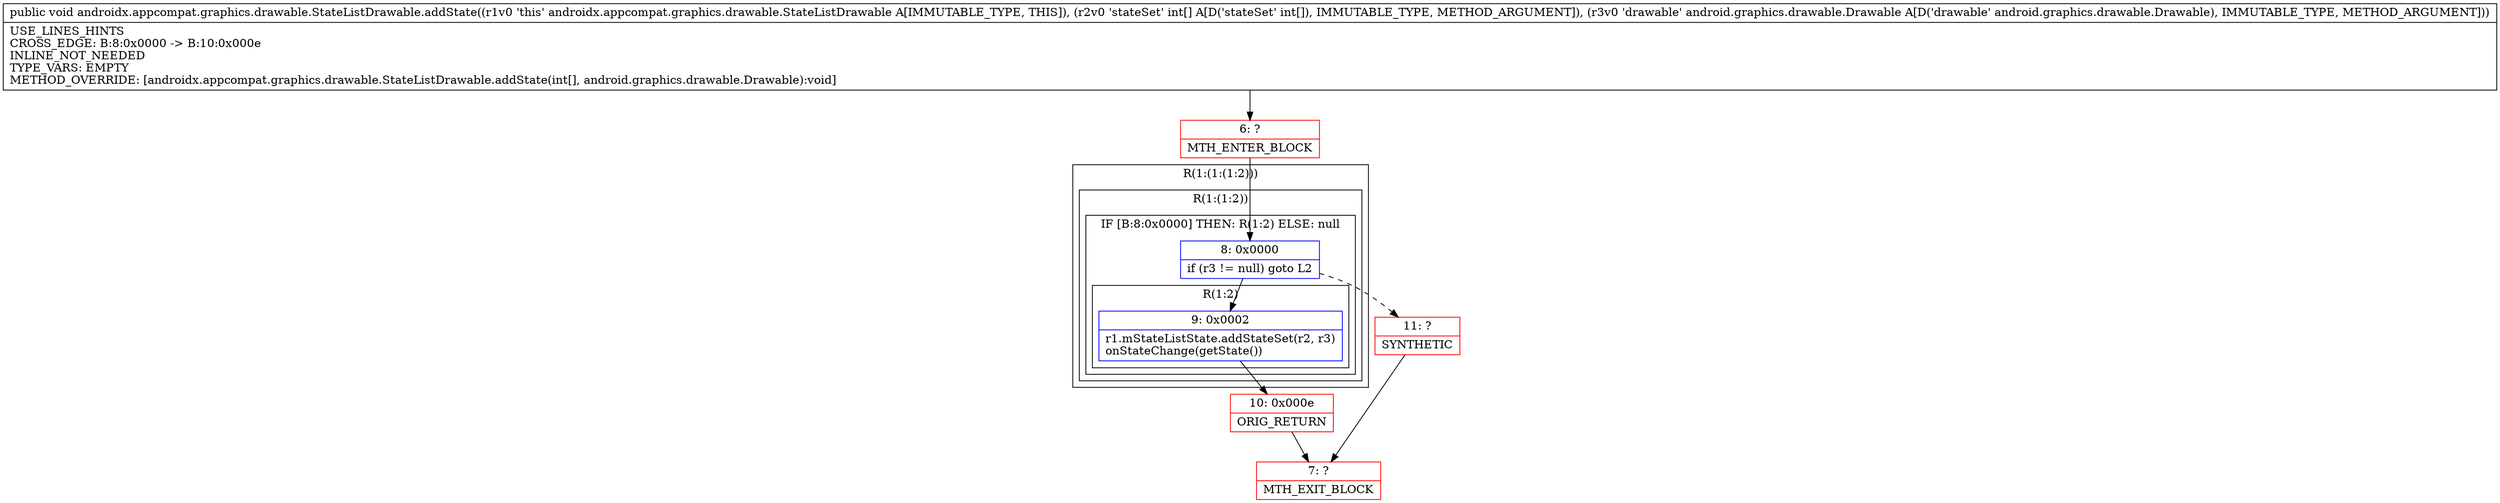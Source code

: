 digraph "CFG forandroidx.appcompat.graphics.drawable.StateListDrawable.addState([ILandroid\/graphics\/drawable\/Drawable;)V" {
subgraph cluster_Region_533335150 {
label = "R(1:(1:(1:2)))";
node [shape=record,color=blue];
subgraph cluster_Region_1546960225 {
label = "R(1:(1:2))";
node [shape=record,color=blue];
subgraph cluster_IfRegion_2088920551 {
label = "IF [B:8:0x0000] THEN: R(1:2) ELSE: null";
node [shape=record,color=blue];
Node_8 [shape=record,label="{8\:\ 0x0000|if (r3 != null) goto L2\l}"];
subgraph cluster_Region_1163265714 {
label = "R(1:2)";
node [shape=record,color=blue];
Node_9 [shape=record,label="{9\:\ 0x0002|r1.mStateListState.addStateSet(r2, r3)\lonStateChange(getState())\l}"];
}
}
}
}
Node_6 [shape=record,color=red,label="{6\:\ ?|MTH_ENTER_BLOCK\l}"];
Node_10 [shape=record,color=red,label="{10\:\ 0x000e|ORIG_RETURN\l}"];
Node_7 [shape=record,color=red,label="{7\:\ ?|MTH_EXIT_BLOCK\l}"];
Node_11 [shape=record,color=red,label="{11\:\ ?|SYNTHETIC\l}"];
MethodNode[shape=record,label="{public void androidx.appcompat.graphics.drawable.StateListDrawable.addState((r1v0 'this' androidx.appcompat.graphics.drawable.StateListDrawable A[IMMUTABLE_TYPE, THIS]), (r2v0 'stateSet' int[] A[D('stateSet' int[]), IMMUTABLE_TYPE, METHOD_ARGUMENT]), (r3v0 'drawable' android.graphics.drawable.Drawable A[D('drawable' android.graphics.drawable.Drawable), IMMUTABLE_TYPE, METHOD_ARGUMENT]))  | USE_LINES_HINTS\lCROSS_EDGE: B:8:0x0000 \-\> B:10:0x000e\lINLINE_NOT_NEEDED\lTYPE_VARS: EMPTY\lMETHOD_OVERRIDE: [androidx.appcompat.graphics.drawable.StateListDrawable.addState(int[], android.graphics.drawable.Drawable):void]\l}"];
MethodNode -> Node_6;Node_8 -> Node_9;
Node_8 -> Node_11[style=dashed];
Node_9 -> Node_10;
Node_6 -> Node_8;
Node_10 -> Node_7;
Node_11 -> Node_7;
}

